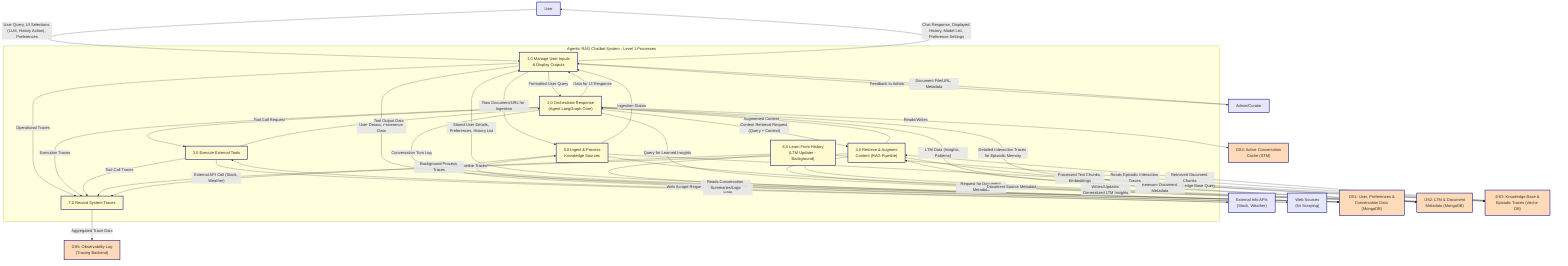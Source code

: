 %%{
  init: {
    'theme': 'base',
    'themeVariables': {
      'fontFamily': 'Comic Sans MS, cursive',
      'fontSize': '13px', /* Adjusted for clarity */
      'primaryColor': '#F0F8FF',       /* aliceblue - diagram background */
      'nodeBorder': '#000080',        /* navy - for entity/process/store borders */
      'lineColor': '#0000CD',         /* mediumblue - for data flows */
      'primaryTextColor': '#191970',  /* midnightblue - for text */
      'entityColor': '#E6E6FA',       /* lavender - for external entities */
      'processColor': '#FFFACD',      /* lemonchiffon - for processes */
      'dataStoreColor': '#FFDAB9',    /* peachpuff - for data stores */
      'edgeLabelBackground':'#FFFFFF',/* white - for edge labels background for better contrast */
      'clusterBkg': '#FAFAFA'
    },
    'flowchart': {
      'curve': 'basis'
    }
  }
}%%

graph TD
    classDef entity fill:#E6E6FA,stroke:#000080,stroke-width:2px,shape:rectangle;
    classDef process fill:#FFFACD,stroke:#000080,stroke-width:2px,shape:roundrect;
    classDef dataStore fill:#FFDAB9,stroke:#000080,stroke-width:2px,shape:cylinder;

    %% External Entities
    User["User"]:::entity;
    Admin["Admin/Curator"]:::entity;
    ExternalAPIs["External Info APIs<br/>(Stock, Weather)"]:::entity;
    WebSources["Web Sources<br/>(for Scraping)"]:::entity;

    %% Data Stores
    Mongo_UserPrefsConv["DS1: User, Preferences &<br/>Conversation Data (MongoDB)"]:::dataStore;
    Mongo_LTM_Metadata["DS2: LTM & Document<br/>Metadata (MongoDB)"]:::dataStore;
    VectorDB_RAG_Episodic["DS3: Knowledge Base &<br/>Episodic Traces (Vector DB)"]:::dataStore;
    ActiveConvCache["DS4: Active Conversation<br/>Cache (STM)"]:::dataStore;
    ObservabilityLog["DS5: Observability Log<br/>(Tracing Backend)"]:::dataStore;

    %% Level 1 Processes
    subgraph CoreSystemProcesses ["Agentic RAG Chatbot System - Level 1 Processes"]
        direction TB
        P1_Handle_User_Input["1.0 Manage User Inputs<br/>& Display Outputs"]:::process;
        P2_Orchestrate_Response["2.0 Orchestrate Response<br/>(Agent LangGraph Core)"]:::process;
        P3_Execute_Tools["3.0 Execute External Tools"]:::process;
        P4_Retrieve_Augment_Content["4.0 Retrieve & Augment<br/>Content (RAG Pipeline)"]:::process;
        P5_Ingest_Knowledge["5.0 Ingest & Process<br/>Knowledge Sources"]:::process;
        P6_Learn_From_History["6.0 Learn From History<br/>(LTM Updater - Background)"]:::process;
        P7_Record_System_Traces["7.0 Record System Traces"]:::process;
    end
    
    %% User <-> P1 (Manage User Inputs & Display Outputs)
    User -- "User Query, UI Selections (LLM, History Action), Preferences" --> P1_Handle_User_Input;
    P1_Handle_User_Input -- "Chat Response, Displayed History, Model List, Preference Settings" --> User;
    P1_Handle_User_Input -- "User Details, Preference Data" --> Mongo_UserPrefsConv;
    Mongo_UserPrefsConv -- "Stored User Details, Preferences, History List" --> P1_Handle_User_Input;
    P1_Handle_User_Input -- "Formatted User Query" --> P2_Orchestrate_Response;
    P2_Orchestrate_Response -- "Data for UI Response" --> P1_Handle_User_Input;

    %% Admin <-> P1 & P5 (Document/Knowledge Ingestion)
    Admin -- "Document File/URL, Metadata" --> P1_Handle_User_Input;
    P1_Handle_User_Input -- "Raw Document/URL for Ingestion" --> P5_Ingest_Knowledge;
    P5_Ingest_Knowledge -- "Ingestion Status" --> P1_Handle_User_Input;
    P1_Handle_User_Input -- "Feedback to Admin" --> Admin;

    %% P2 (Orchestrate Response) Interactions
    P2_Orchestrate_Response -- "Reads/Writes" --> ActiveConvCache;
    P2_Orchestrate_Response -- "Tool Call Request" --> P3_Execute_Tools;
    P3_Execute_Tools -- "Tool Output Data" --> P2_Orchestrate_Response;
    P2_Orchestrate_Response -- "Content Retrieval Request (Query + Context)" --> P4_Retrieve_Augment_Content;
    P4_Retrieve_Augment_Content -- "Augmented Content" --> P2_Orchestrate_Response;
    P2_Orchestrate_Response -- "Conversation Turn Log" --> Mongo_UserPrefsConv;
    P2_Orchestrate_Response -- "Detailed Interaction Traces for Episodic Memory" --> VectorDB_RAG_Episodic;
    P2_Orchestrate_Response -- "Query for Learned Insights" --> Mongo_LTM_Metadata;
    Mongo_LTM_Metadata -- "LTM Data (Insights, Patterns)" --> P2_Orchestrate_Response;
    
    %% P3 (Execute Tools) Interactions
    P3_Execute_Tools -- "External API Call (Stock, Weather)" --> ExternalAPIs;
    ExternalAPIs -- "External API Response Data" --> P3_Execute_Tools;

    %% P4 (Retrieve & Augment Content - RAG) Interactions
    P4_Retrieve_Augment_Content -- "Knowledge Base Query" --> VectorDB_RAG_Episodic;
    VectorDB_RAG_Episodic -- "Retrieved Document Chunks" --> P4_Retrieve_Augment_Content;
    P4_Retrieve_Augment_Content -- "Request for Document Metadata" --> Mongo_LTM_Metadata;
    Mongo_LTM_Metadata -- "Relevant Document Metadata" --> P4_Retrieve_Augment_Content;

    %% P5 (Ingest Knowledge) Interactions
    P5_Ingest_Knowledge -- "Web Scrape Request" --> WebSources;
    WebSources -- "Raw Web Content" --> P5_Ingest_Knowledge;
    P5_Ingest_Knowledge -- "Processed Text Chunks, Embeddings" --> VectorDB_RAG_Episodic;
    P5_Ingest_Knowledge -- "Document Source Metadata" --> Mongo_LTM_Metadata;

    %% P6 (Learn From History - LTM Updater) Interactions
    P6_Learn_From_History -- "Reads Episodic Interaction Traces" --> VectorDB_RAG_Episodic;
    P6_Learn_From_History -- "Reads Conversation Summaries/Logs" --> Mongo_UserPrefsConv;
    P6_Learn_From_History -- "Writes/Updates Generalized LTM Insights" --> Mongo_LTM_Metadata;
    
    %% P7 (Record System Traces) Interactions with various processes
    P1_Handle_User_Input -- "Operational Traces" --> P7_Record_System_Traces;
    P2_Orchestrate_Response -- "Execution Traces" --> P7_Record_System_Traces;
    P3_Execute_Tools -- "Tool Call Traces" --> P7_Record_System_Traces;
    P4_Retrieve_Augment_Content -- "RAG Pipeline Traces" --> P7_Record_System_Traces;
    %% P5_Ingest_Knowledge -- "Ingestion Traces" --> P7_Record_System_Traces; %% THIS LINE IS REMOVED
    P6_Learn_From_History -- "Background Process Traces" --> P7_Record_System_Traces;
    P7_Record_System_Traces -- "Aggregated Trace Data" --> ObservabilityLog;

    %% title Revised Level 1 Data Flow Diagram (P5.0 No Tracing)